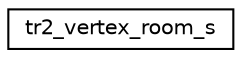 digraph "Graphical Class Hierarchy"
{
 // INTERACTIVE_SVG=YES
  edge [fontname="Helvetica",fontsize="10",labelfontname="Helvetica",labelfontsize="10"];
  node [fontname="Helvetica",fontsize="10",shape=record];
  rankdir="LR";
  Node1 [label="tr2_vertex_room_s",height=0.2,width=0.4,color="black", fillcolor="white", style="filled",URL="$_tomb_raider_8h.html#structtr2__vertex__room__s"];
}
